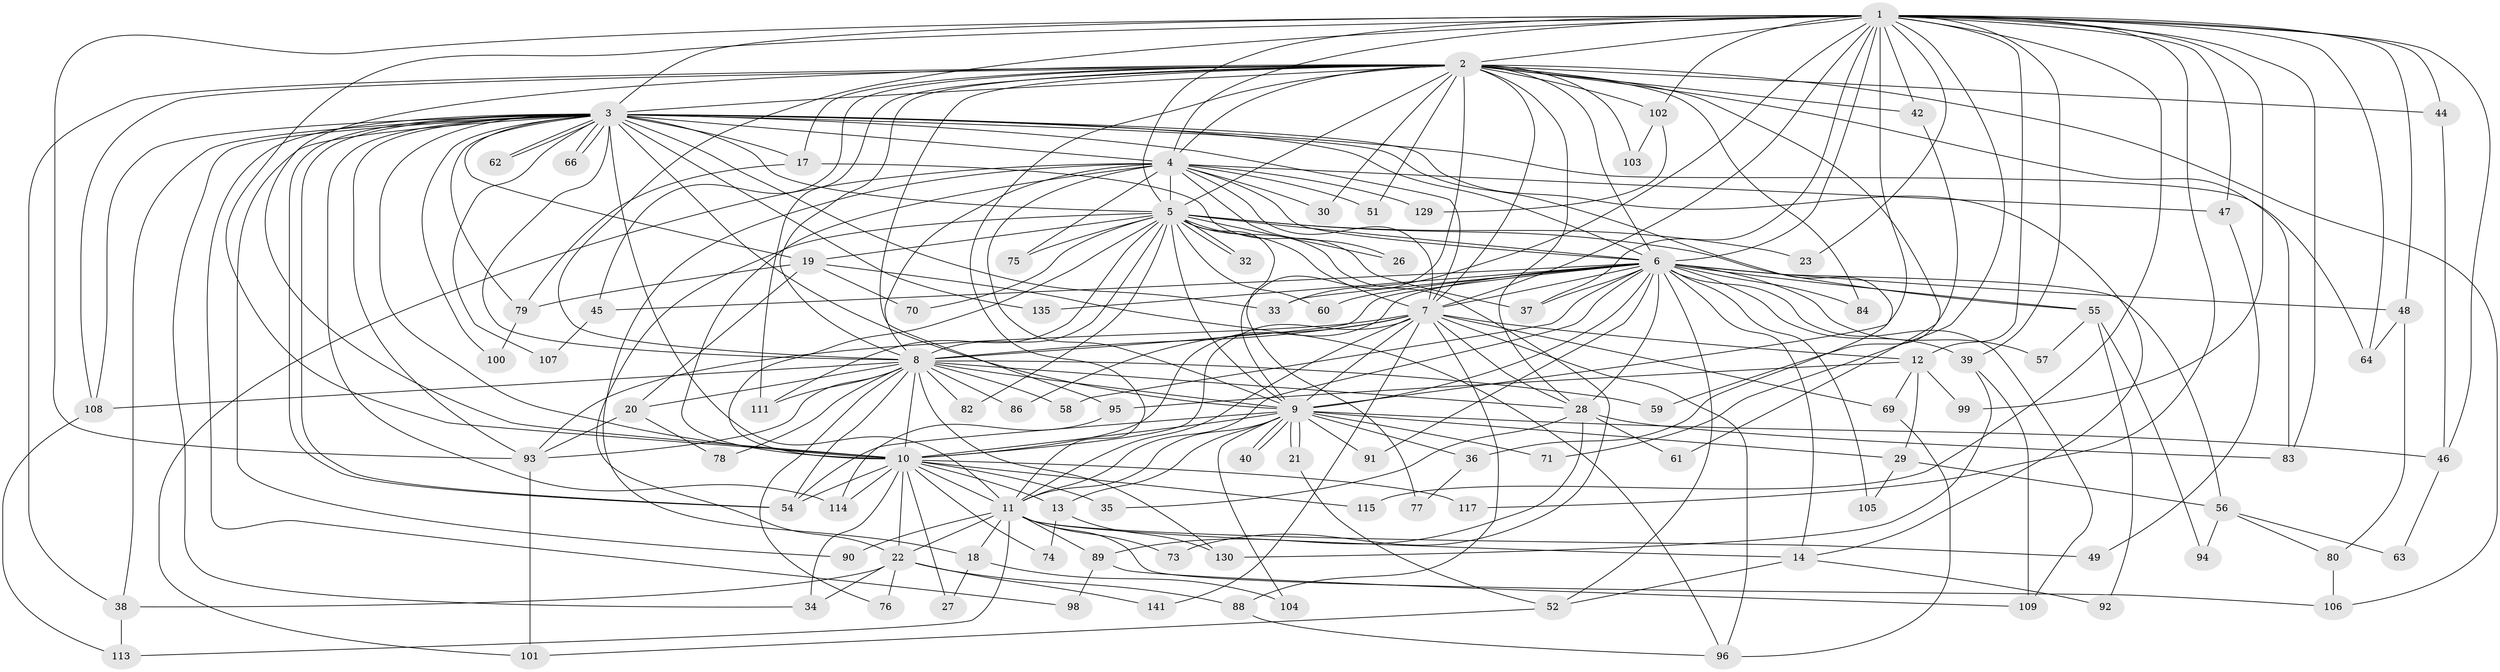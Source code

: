 // original degree distribution, {29: 0.006896551724137931, 27: 0.006896551724137931, 37: 0.006896551724137931, 17: 0.006896551724137931, 23: 0.013793103448275862, 21: 0.006896551724137931, 19: 0.006896551724137931, 24: 0.006896551724137931, 22: 0.006896551724137931, 8: 0.013793103448275862, 6: 0.034482758620689655, 4: 0.12413793103448276, 2: 0.5379310344827586, 3: 0.18620689655172415, 9: 0.006896551724137931, 7: 0.013793103448275862, 5: 0.013793103448275862}
// Generated by graph-tools (version 1.1) at 2025/17/03/04/25 18:17:18]
// undirected, 101 vertices, 260 edges
graph export_dot {
graph [start="1"]
  node [color=gray90,style=filled];
  1;
  2;
  3;
  4;
  5;
  6 [super="+24"];
  7 [super="+16"];
  8;
  9;
  10 [super="+68+122+133"];
  11 [super="+15"];
  12;
  13;
  14 [super="+50"];
  17;
  18;
  19;
  20 [super="+138"];
  21;
  22;
  23;
  26;
  27;
  28 [super="+87+53"];
  29;
  30;
  32;
  33 [super="+67"];
  34 [super="+124"];
  35;
  36;
  37 [super="+81"];
  38 [super="+85"];
  39;
  40;
  42;
  44 [super="+118"];
  45;
  46;
  47;
  48;
  49;
  51;
  52 [super="+119"];
  54 [super="+72+65"];
  55;
  56;
  57;
  58;
  59;
  60;
  61;
  62;
  63;
  64 [super="+112"];
  66;
  69;
  70;
  71;
  73;
  74;
  75;
  76;
  77;
  78;
  79 [super="+120"];
  80;
  82;
  83;
  84;
  86;
  88 [super="+132"];
  89;
  90;
  91;
  92;
  93 [super="+116+145+128"];
  94;
  95;
  96 [super="+97"];
  98;
  99;
  100;
  101;
  102;
  103;
  104;
  105;
  106;
  107;
  108 [super="+142"];
  109 [super="+125"];
  111 [super="+123"];
  113 [super="+143"];
  114 [super="+127"];
  115;
  117;
  129;
  130 [super="+134"];
  135;
  141;
  1 -- 2;
  1 -- 3;
  1 -- 4;
  1 -- 5;
  1 -- 6;
  1 -- 7 [weight=2];
  1 -- 8;
  1 -- 9;
  1 -- 10 [weight=2];
  1 -- 12;
  1 -- 23;
  1 -- 33;
  1 -- 37;
  1 -- 39;
  1 -- 42;
  1 -- 44;
  1 -- 46;
  1 -- 47;
  1 -- 48;
  1 -- 71;
  1 -- 83;
  1 -- 93;
  1 -- 99;
  1 -- 102;
  1 -- 115;
  1 -- 117;
  1 -- 64;
  2 -- 3;
  2 -- 4;
  2 -- 5;
  2 -- 6;
  2 -- 7;
  2 -- 8;
  2 -- 9;
  2 -- 10;
  2 -- 17;
  2 -- 28;
  2 -- 30;
  2 -- 42;
  2 -- 44;
  2 -- 45;
  2 -- 51;
  2 -- 61;
  2 -- 83;
  2 -- 84;
  2 -- 95;
  2 -- 102;
  2 -- 103;
  2 -- 106;
  2 -- 111;
  2 -- 38;
  2 -- 108;
  2 -- 11;
  3 -- 4;
  3 -- 5;
  3 -- 6 [weight=4];
  3 -- 7;
  3 -- 8;
  3 -- 9;
  3 -- 10;
  3 -- 14;
  3 -- 17;
  3 -- 19;
  3 -- 34;
  3 -- 36;
  3 -- 38;
  3 -- 54;
  3 -- 54;
  3 -- 62;
  3 -- 62;
  3 -- 64;
  3 -- 66;
  3 -- 66;
  3 -- 79;
  3 -- 90;
  3 -- 98;
  3 -- 100;
  3 -- 107;
  3 -- 108;
  3 -- 114;
  3 -- 135;
  3 -- 93;
  3 -- 33;
  3 -- 11 [weight=2];
  4 -- 5;
  4 -- 6;
  4 -- 7;
  4 -- 8;
  4 -- 9;
  4 -- 10;
  4 -- 18;
  4 -- 26;
  4 -- 30;
  4 -- 47;
  4 -- 51;
  4 -- 75;
  4 -- 101;
  4 -- 129;
  5 -- 6;
  5 -- 7;
  5 -- 8;
  5 -- 9;
  5 -- 10;
  5 -- 19;
  5 -- 22;
  5 -- 23;
  5 -- 26;
  5 -- 32;
  5 -- 32;
  5 -- 55;
  5 -- 60;
  5 -- 70;
  5 -- 73;
  5 -- 75;
  5 -- 77;
  5 -- 82;
  5 -- 111;
  6 -- 7;
  6 -- 8 [weight=2];
  6 -- 9;
  6 -- 10 [weight=3];
  6 -- 11;
  6 -- 14;
  6 -- 28;
  6 -- 39;
  6 -- 45;
  6 -- 48;
  6 -- 55;
  6 -- 56;
  6 -- 57;
  6 -- 135;
  6 -- 33;
  6 -- 37;
  6 -- 105;
  6 -- 109;
  6 -- 52;
  6 -- 84;
  6 -- 58;
  6 -- 91;
  6 -- 60;
  7 -- 8;
  7 -- 9;
  7 -- 10;
  7 -- 11;
  7 -- 12;
  7 -- 69;
  7 -- 86;
  7 -- 88;
  7 -- 93;
  7 -- 141;
  7 -- 28;
  7 -- 96;
  8 -- 9;
  8 -- 10 [weight=2];
  8 -- 20;
  8 -- 58;
  8 -- 59;
  8 -- 76;
  8 -- 78;
  8 -- 82;
  8 -- 86;
  8 -- 108;
  8 -- 130;
  8 -- 93;
  8 -- 54;
  8 -- 28;
  8 -- 111;
  9 -- 10;
  9 -- 13;
  9 -- 21;
  9 -- 21;
  9 -- 29;
  9 -- 36;
  9 -- 40;
  9 -- 40;
  9 -- 46;
  9 -- 71;
  9 -- 91;
  9 -- 104;
  9 -- 54;
  9 -- 11;
  10 -- 13;
  10 -- 22;
  10 -- 27;
  10 -- 34;
  10 -- 35;
  10 -- 74;
  10 -- 115;
  10 -- 117;
  10 -- 114;
  10 -- 11 [weight=2];
  10 -- 54;
  11 -- 18;
  11 -- 73;
  11 -- 90;
  11 -- 14;
  11 -- 106;
  11 -- 113;
  11 -- 49;
  11 -- 22;
  11 -- 89;
  12 -- 29;
  12 -- 69;
  12 -- 95;
  12 -- 99;
  13 -- 74;
  13 -- 130;
  14 -- 52;
  14 -- 92;
  17 -- 37;
  17 -- 79;
  18 -- 27;
  18 -- 104;
  19 -- 20;
  19 -- 70;
  19 -- 96;
  19 -- 79;
  20 -- 78;
  20 -- 93;
  21 -- 52;
  22 -- 38;
  22 -- 76;
  22 -- 88;
  22 -- 141;
  22 -- 34;
  28 -- 35;
  28 -- 61;
  28 -- 89;
  28 -- 83;
  29 -- 56;
  29 -- 105;
  36 -- 77;
  38 -- 113;
  39 -- 109;
  39 -- 130;
  42 -- 59;
  44 -- 46;
  45 -- 107;
  46 -- 63;
  47 -- 49;
  48 -- 64;
  48 -- 80;
  52 -- 101;
  55 -- 57;
  55 -- 92;
  55 -- 94;
  56 -- 63;
  56 -- 80;
  56 -- 94;
  69 -- 96;
  79 -- 100;
  80 -- 106;
  88 -- 96;
  89 -- 98;
  89 -- 109;
  93 -- 101;
  95 -- 114;
  102 -- 103;
  102 -- 129;
  108 -- 113;
}
